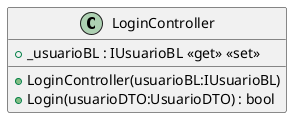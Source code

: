 @startuml
class LoginController {
    + _usuarioBL : IUsuarioBL <<get>> <<set>>
    + LoginController(usuarioBL:IUsuarioBL)
    + Login(usuarioDTO:UsuarioDTO) : bool
}
@enduml
